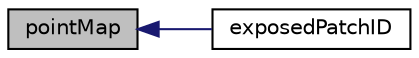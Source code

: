 digraph "pointMap"
{
  bgcolor="transparent";
  edge [fontname="Helvetica",fontsize="10",labelfontname="Helvetica",labelfontsize="10"];
  node [fontname="Helvetica",fontsize="10",shape=record];
  rankdir="LR";
  Node1 [label="pointMap",height=0.2,width=0.4,color="black", fillcolor="grey75", style="filled", fontcolor="black"];
  Node1 -> Node2 [dir="back",color="midnightblue",fontsize="10",style="solid",fontname="Helvetica"];
  Node2 [label="exposedPatchID",height=0.2,width=0.4,color="black",URL="$a01462.html#a80e0a4b1c6db62c7d7993f97d33c06c8",tooltip="Patch that exposed faces were put into. "];
}
